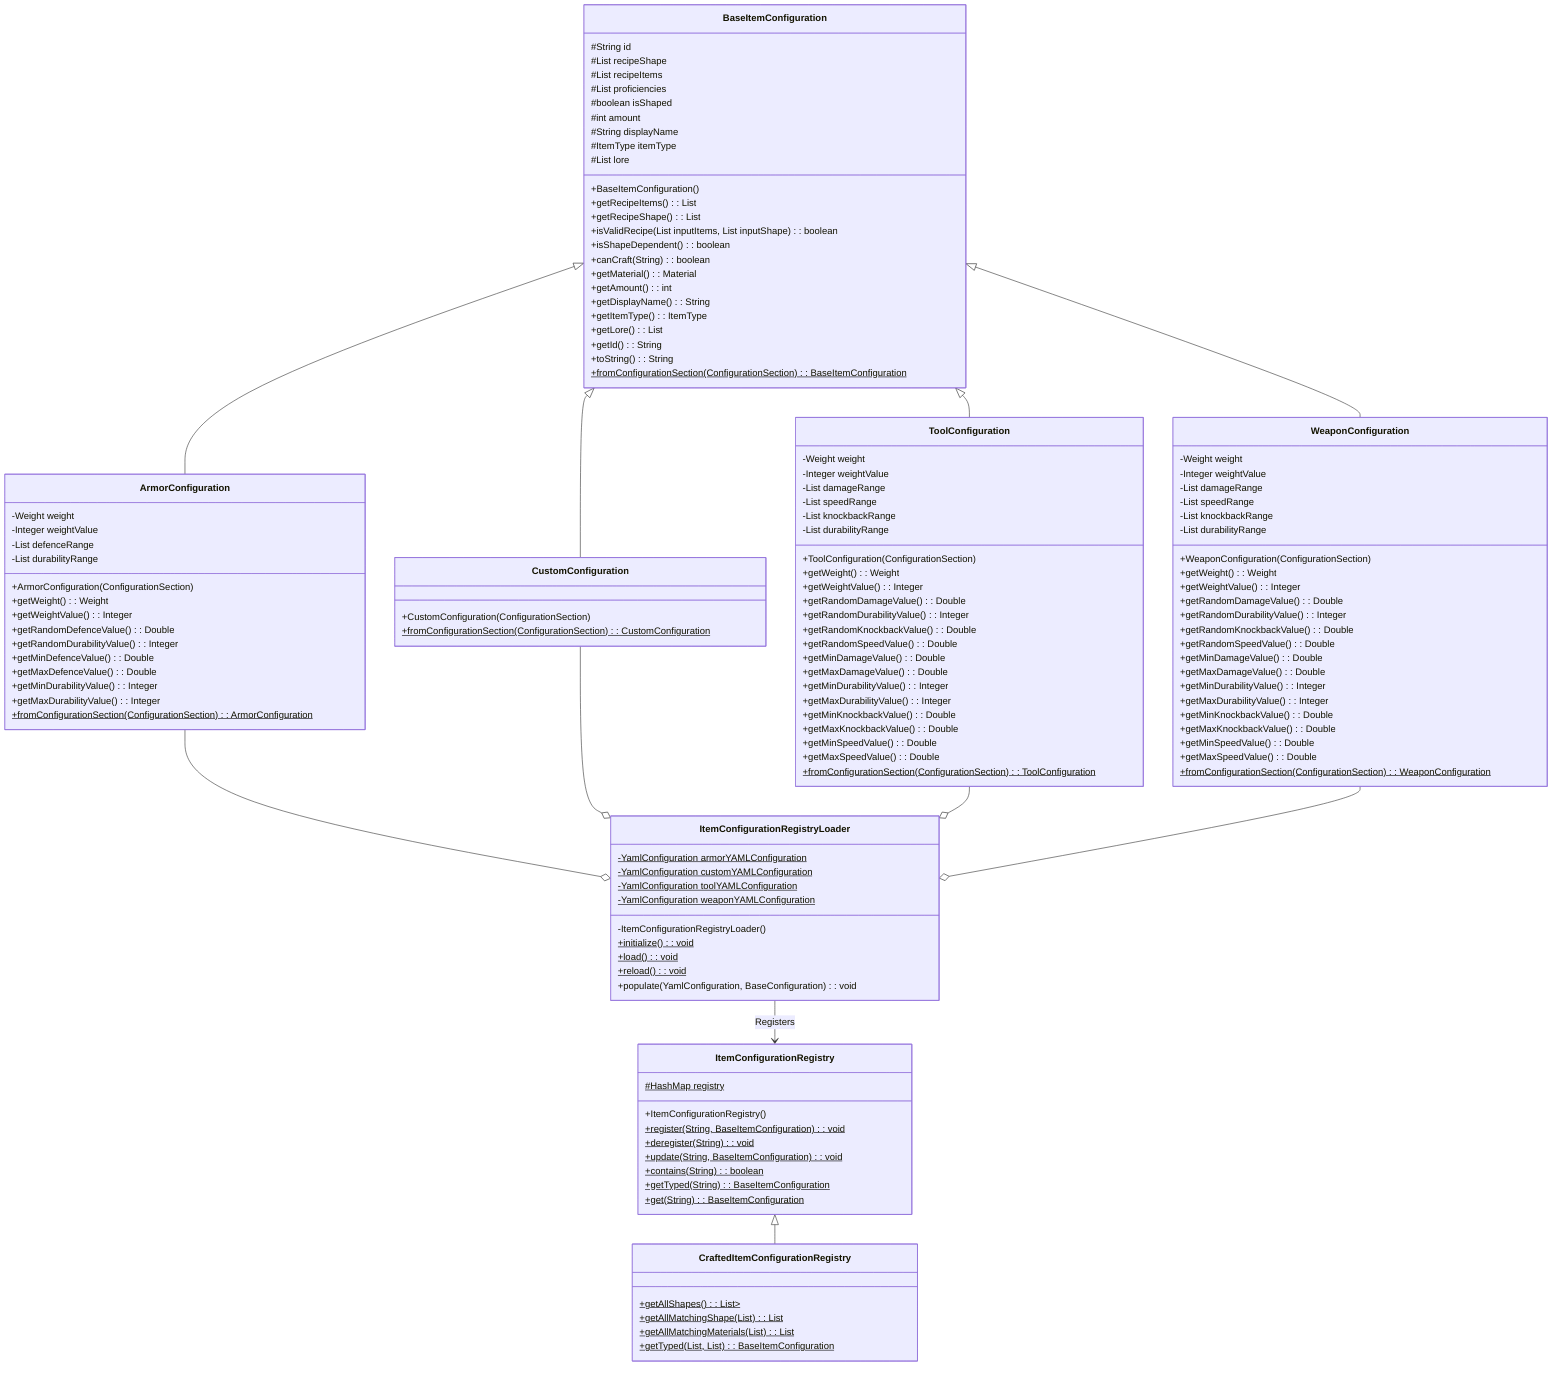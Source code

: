 classDiagram


    class BaseItemConfiguration {
        #String id
        #List<String> recipeShape
        #List<String> recipeItems
        #List<String> proficiencies
        #boolean isShaped
        #int amount
        #String displayName
        #ItemType itemType
        #List<String> lore

        +BaseItemConfiguration()
        +getRecipeItems() : List<String>
        +getRecipeShape() : List<String>
        +isValidRecipe(List<String> inputItems, List<String> inputShape) : boolean
        +isShapeDependent() : boolean
        +canCraft(String) : boolean
        +getMaterial() : Material
        +getAmount() : int
        +getDisplayName() : String
        +getItemType() : ItemType
        +getLore() : List<String>
        +getId() : String
        +toString() : String
        +fromConfigurationSection(ConfigurationSection)$ : BaseItemConfiguration
    }

    
    class ArmorConfiguration {

        -Weight weight
        -Integer weightValue

        -List<Double> defenceRange
        -List<Integer> durabilityRange

        +ArmorConfiguration(ConfigurationSection)

        +getWeight() : Weight
        +getWeightValue() : Integer
        +getRandomDefenceValue() : Double
        +getRandomDurabilityValue() : Integer
        +getMinDefenceValue() : Double
        +getMaxDefenceValue() : Double
        +getMinDurabilityValue() : Integer
        +getMaxDurabilityValue() : Integer
        +fromConfigurationSection(ConfigurationSection)$ : ArmorConfiguration

    }

    BaseItemConfiguration <|-- ArmorConfiguration

    class CustomConfiguration {

        +CustomConfiguration(ConfigurationSection)

        +fromConfigurationSection(ConfigurationSection)$ : CustomConfiguration

    }

    BaseItemConfiguration <|-- CustomConfiguration

    class ToolConfiguration {

        -Weight weight
        -Integer weightValue

        -List<Double> damageRange
        -List<Double> speedRange
        -List<Double> knockbackRange
        -List<Integer> durabilityRange

        +ToolConfiguration(ConfigurationSection)

        +getWeight() : Weight
        +getWeightValue() : Integer
        +getRandomDamageValue(): Double
        +getRandomDurabilityValue() : Integer
        +getRandomKnockbackValue() : Double
        +getRandomSpeedValue() : Double
        +getMinDamageValue() : Double
        +getMaxDamageValue() : Double
        +getMinDurabilityValue() : Integer
        +getMaxDurabilityValue() : Integer
        +getMinKnockbackValue() : Double
        +getMaxKnockbackValue() : Double
        +getMinSpeedValue() : Double
        +getMaxSpeedValue() : Double
        +fromConfigurationSection(ConfigurationSection)$ : ToolConfiguration

    }

    BaseItemConfiguration <|-- ToolConfiguration

    class WeaponConfiguration {

        -Weight weight
        -Integer weightValue

        -List<Double> damageRange
        -List<Double> speedRange
        -List<Double> knockbackRange
        -List<Integer> durabilityRange

        +WeaponConfiguration(ConfigurationSection)

        +getWeight() : Weight
        +getWeightValue() : Integer
        +getRandomDamageValue(): Double
        +getRandomDurabilityValue() : Integer
        +getRandomKnockbackValue() : Double
        +getRandomSpeedValue() : Double
        +getMinDamageValue() : Double
        +getMaxDamageValue() : Double
        +getMinDurabilityValue() : Integer
        +getMaxDurabilityValue() : Integer
        +getMinKnockbackValue() : Double
        +getMaxKnockbackValue() : Double
        +getMinSpeedValue() : Double
        +getMaxSpeedValue() : Double
        +fromConfigurationSection(ConfigurationSection)$ : WeaponConfiguration

    }

    BaseItemConfiguration <|-- WeaponConfiguration

    class ItemConfigurationRegistry {
    
        #HashMap<String, BaseItemConfiguration> registry$

        +ItemConfigurationRegistry()

        +register(String, BaseItemConfiguration)$ : void
        +deregister(String)$ : void
        +update(String, BaseItemConfiguration)$ : void
        +contains(String)$ : boolean
        +getTyped(String)$ : BaseItemConfiguration
        +get(String)$ : BaseItemConfiguration

    }

    ArmorConfiguration --o ItemConfigurationRegistryLoader
    CustomConfiguration --o ItemConfigurationRegistryLoader
    ToolConfiguration --o ItemConfigurationRegistryLoader
    WeaponConfiguration --o ItemConfigurationRegistryLoader

    class ItemConfigurationRegistryLoader {
    
        -YamlConfiguration armorYAMLConfiguration$
        -YamlConfiguration customYAMLConfiguration$
        -YamlConfiguration toolYAMLConfiguration$
        -YamlConfiguration weaponYAMLConfiguration$

        -ItemConfigurationRegistryLoader()

        +initialize()$ : void
        +load()$ : void
        +reload()$ : void
        +populate(YamlConfiguration, BaseConfiguration) : void
    
    }

    ItemConfigurationRegistryLoader --> ItemConfigurationRegistry : Registers

    class CraftedItemConfigurationRegistry {
    
        +getAllShapes()$ : List<List<String>>
        +getAllMatchingShape(List<String>)$ : List<BaseItemConfiguration>
        +getAllMatchingMaterials(List<String>)$ : List<BaseItemConfiguration>
        +getTyped(List<String>, List<String>)$ : BaseItemConfiguration
    
    }

    ItemConfigurationRegistry <|-- CraftedItemConfigurationRegistry